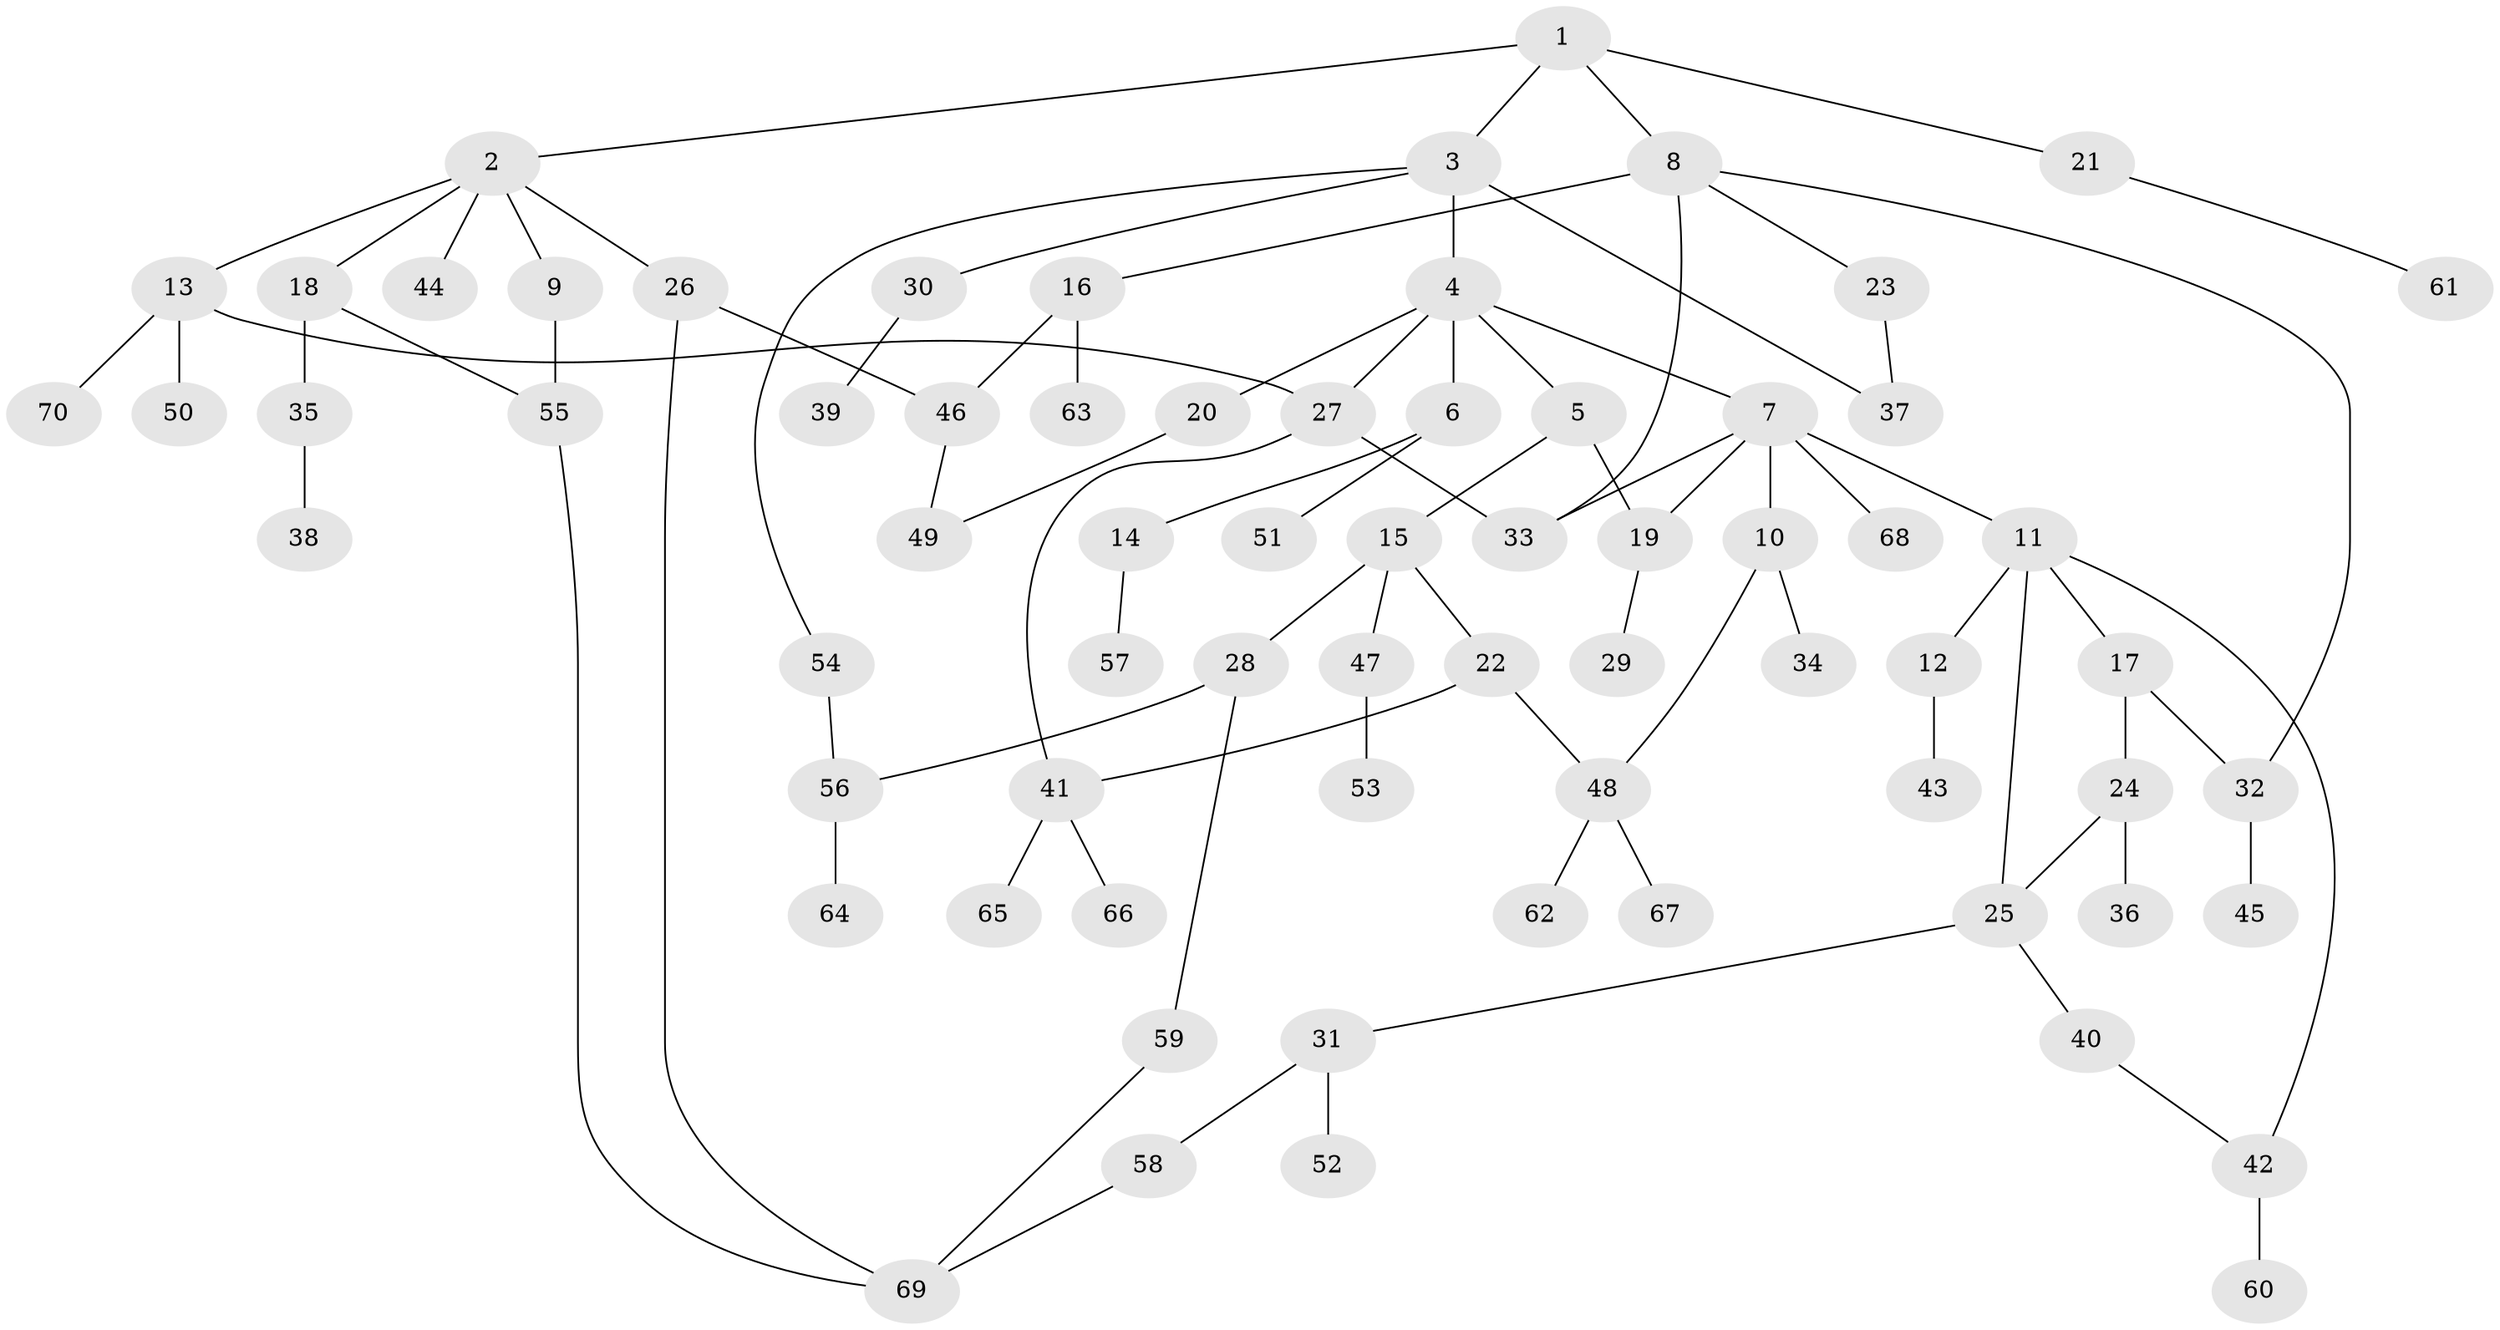 // coarse degree distribution, {4: 0.1, 5: 0.1, 6: 0.02, 3: 0.26, 2: 0.32, 1: 0.2}
// Generated by graph-tools (version 1.1) at 2025/49/03/04/25 22:49:00]
// undirected, 70 vertices, 86 edges
graph export_dot {
  node [color=gray90,style=filled];
  1;
  2;
  3;
  4;
  5;
  6;
  7;
  8;
  9;
  10;
  11;
  12;
  13;
  14;
  15;
  16;
  17;
  18;
  19;
  20;
  21;
  22;
  23;
  24;
  25;
  26;
  27;
  28;
  29;
  30;
  31;
  32;
  33;
  34;
  35;
  36;
  37;
  38;
  39;
  40;
  41;
  42;
  43;
  44;
  45;
  46;
  47;
  48;
  49;
  50;
  51;
  52;
  53;
  54;
  55;
  56;
  57;
  58;
  59;
  60;
  61;
  62;
  63;
  64;
  65;
  66;
  67;
  68;
  69;
  70;
  1 -- 2;
  1 -- 3;
  1 -- 8;
  1 -- 21;
  2 -- 9;
  2 -- 13;
  2 -- 18;
  2 -- 26;
  2 -- 44;
  3 -- 4;
  3 -- 30;
  3 -- 54;
  3 -- 37;
  4 -- 5;
  4 -- 6;
  4 -- 7;
  4 -- 20;
  4 -- 27;
  5 -- 15;
  5 -- 19;
  6 -- 14;
  6 -- 51;
  7 -- 10;
  7 -- 11;
  7 -- 19;
  7 -- 33;
  7 -- 68;
  8 -- 16;
  8 -- 23;
  8 -- 32;
  8 -- 33;
  9 -- 55;
  10 -- 34;
  10 -- 48;
  11 -- 12;
  11 -- 17;
  11 -- 25;
  11 -- 42;
  12 -- 43;
  13 -- 50;
  13 -- 70;
  13 -- 27;
  14 -- 57;
  15 -- 22;
  15 -- 28;
  15 -- 47;
  16 -- 63;
  16 -- 46;
  17 -- 24;
  17 -- 32;
  18 -- 35;
  18 -- 55;
  19 -- 29;
  20 -- 49;
  21 -- 61;
  22 -- 41;
  22 -- 48;
  23 -- 37;
  24 -- 25;
  24 -- 36;
  25 -- 31;
  25 -- 40;
  26 -- 46;
  26 -- 69;
  27 -- 41;
  27 -- 33;
  28 -- 59;
  28 -- 56;
  30 -- 39;
  31 -- 52;
  31 -- 58;
  32 -- 45;
  35 -- 38;
  40 -- 42;
  41 -- 65;
  41 -- 66;
  42 -- 60;
  46 -- 49;
  47 -- 53;
  48 -- 62;
  48 -- 67;
  54 -- 56;
  55 -- 69;
  56 -- 64;
  58 -- 69;
  59 -- 69;
}
